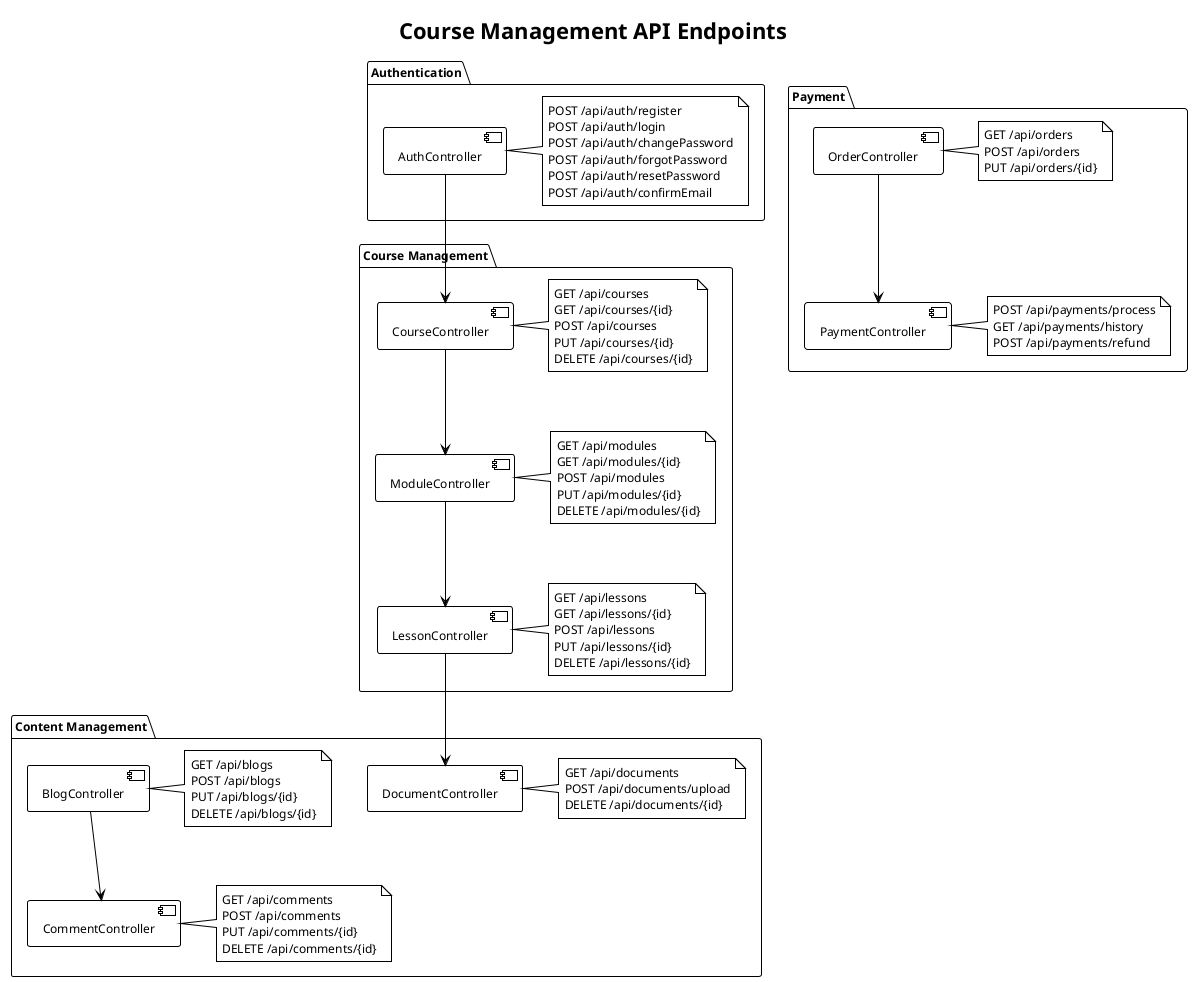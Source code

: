 @startuml api-endpoints
!theme plain
skinparam componentStyle uml2
skinparam backgroundColor white
skinparam defaultFontName Arial
skinparam defaultFontSize 12

title Course Management API Endpoints

package "Authentication" {
    [AuthController] as auth
    note right of auth
        POST /api/auth/register
        POST /api/auth/login
        POST /api/auth/changePassword
        POST /api/auth/forgotPassword
        POST /api/auth/resetPassword
        POST /api/auth/confirmEmail
    end note
}

package "Course Management" {
    [CourseController] as course
    note right of course
        GET /api/courses
        GET /api/courses/{id}
        POST /api/courses
        PUT /api/courses/{id}
        DELETE /api/courses/{id}
    end note

    [ModuleController] as module
    note right of module
        GET /api/modules
        GET /api/modules/{id}
        POST /api/modules
        PUT /api/modules/{id}
        DELETE /api/modules/{id}
    end note

    [LessonController] as lesson
    note right of lesson
        GET /api/lessons
        GET /api/lessons/{id}
        POST /api/lessons
        PUT /api/lessons/{id}
        DELETE /api/lessons/{id}
    end note
}

package "Content Management" {
    [DocumentController] as doc
    note right of doc
        GET /api/documents
        POST /api/documents/upload
        DELETE /api/documents/{id}
    end note

    [BlogController] as blog
    note right of blog
        GET /api/blogs
        POST /api/blogs
        PUT /api/blogs/{id}
        DELETE /api/blogs/{id}
    end note

    [CommentController] as comment
    note right of comment
        GET /api/comments
        POST /api/comments
        PUT /api/comments/{id}
        DELETE /api/comments/{id}
    end note
}

package "Payment" {
    [OrderController] as order
    note right of order
        GET /api/orders
        POST /api/orders
        PUT /api/orders/{id}
    end note

    [PaymentController] as payment
    note right of payment
        POST /api/payments/process
        GET /api/payments/history
        POST /api/payments/refund
    end note
}

auth --> course
course --> module
module --> lesson
lesson --> doc
blog --> comment
order --> payment

@enduml 